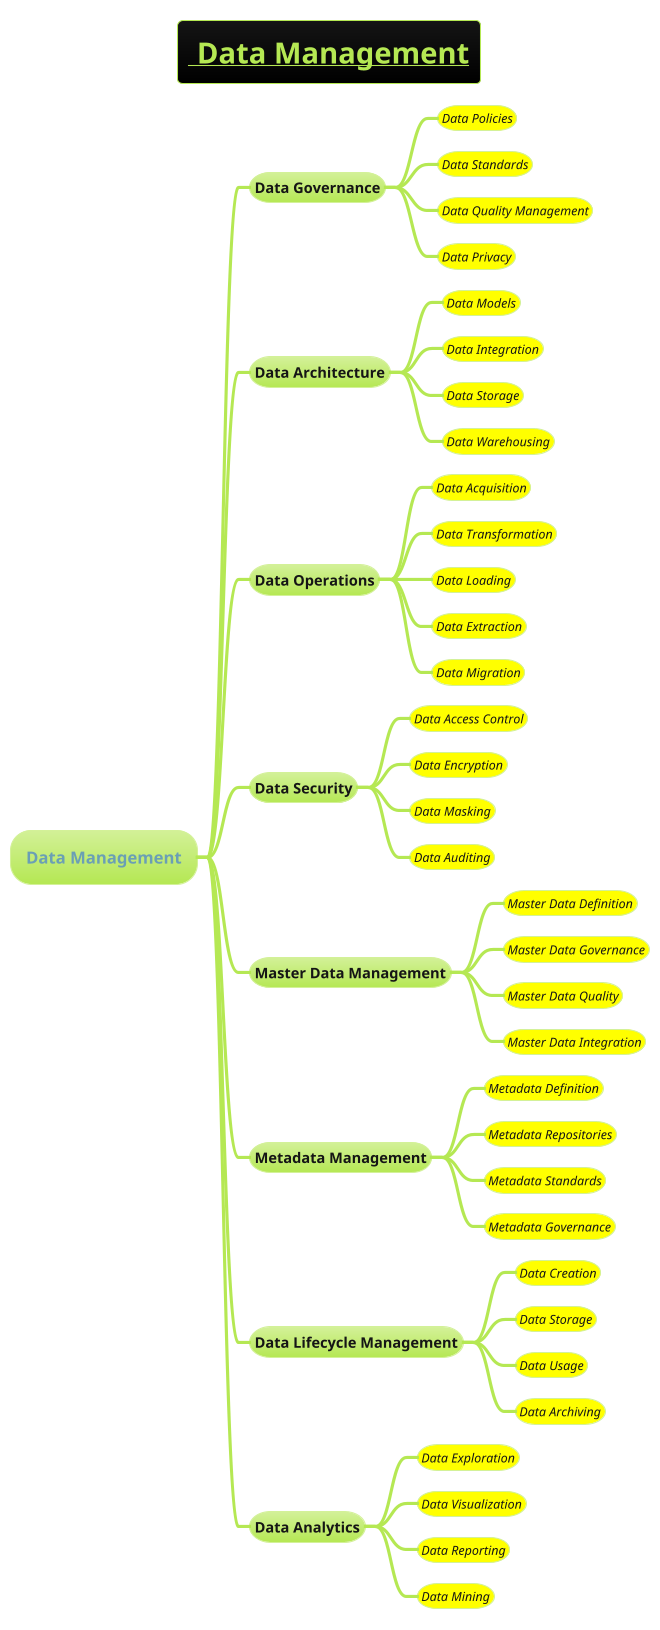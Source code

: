 @startmindmap
title =__ Data Management__
!theme hacker

* Data Management
** Data Governance
***[#yellow] ====Data Policies
***[#yellow] ====Data Standards
***[#yellow] ====Data Quality Management
***[#yellow] ====Data Privacy
** Data Architecture
***[#yellow] ====Data Models
***[#yellow] ====Data Integration
***[#yellow] ====Data Storage
***[#yellow] ====Data Warehousing
** Data Operations
***[#yellow] ====Data Acquisition
***[#yellow] ====Data Transformation
***[#yellow] ====Data Loading
***[#yellow] ====Data Extraction
***[#yellow] ====Data Migration
** Data Security
***[#yellow] ====Data Access Control
***[#yellow] ====Data Encryption
***[#yellow] ====Data Masking
***[#yellow] ====Data Auditing
** Master Data Management
***[#yellow] ====Master Data Definition
***[#yellow] ====Master Data Governance
***[#yellow] ====Master Data Quality
***[#yellow] ====Master Data Integration
** Metadata Management
***[#yellow] ====Metadata Definition
***[#yellow] ====Metadata Repositories
***[#yellow] ====Metadata Standards
***[#yellow] ====Metadata Governance
** Data Lifecycle Management
***[#yellow] ====Data Creation
***[#yellow] ====Data Storage
***[#yellow] ====Data Usage
***[#yellow] ====Data Archiving
** Data Analytics
***[#yellow] ====Data Exploration
***[#yellow] ====Data Visualization
***[#yellow] ====Data Reporting
***[#yellow] ====Data Mining
@endmindmap
